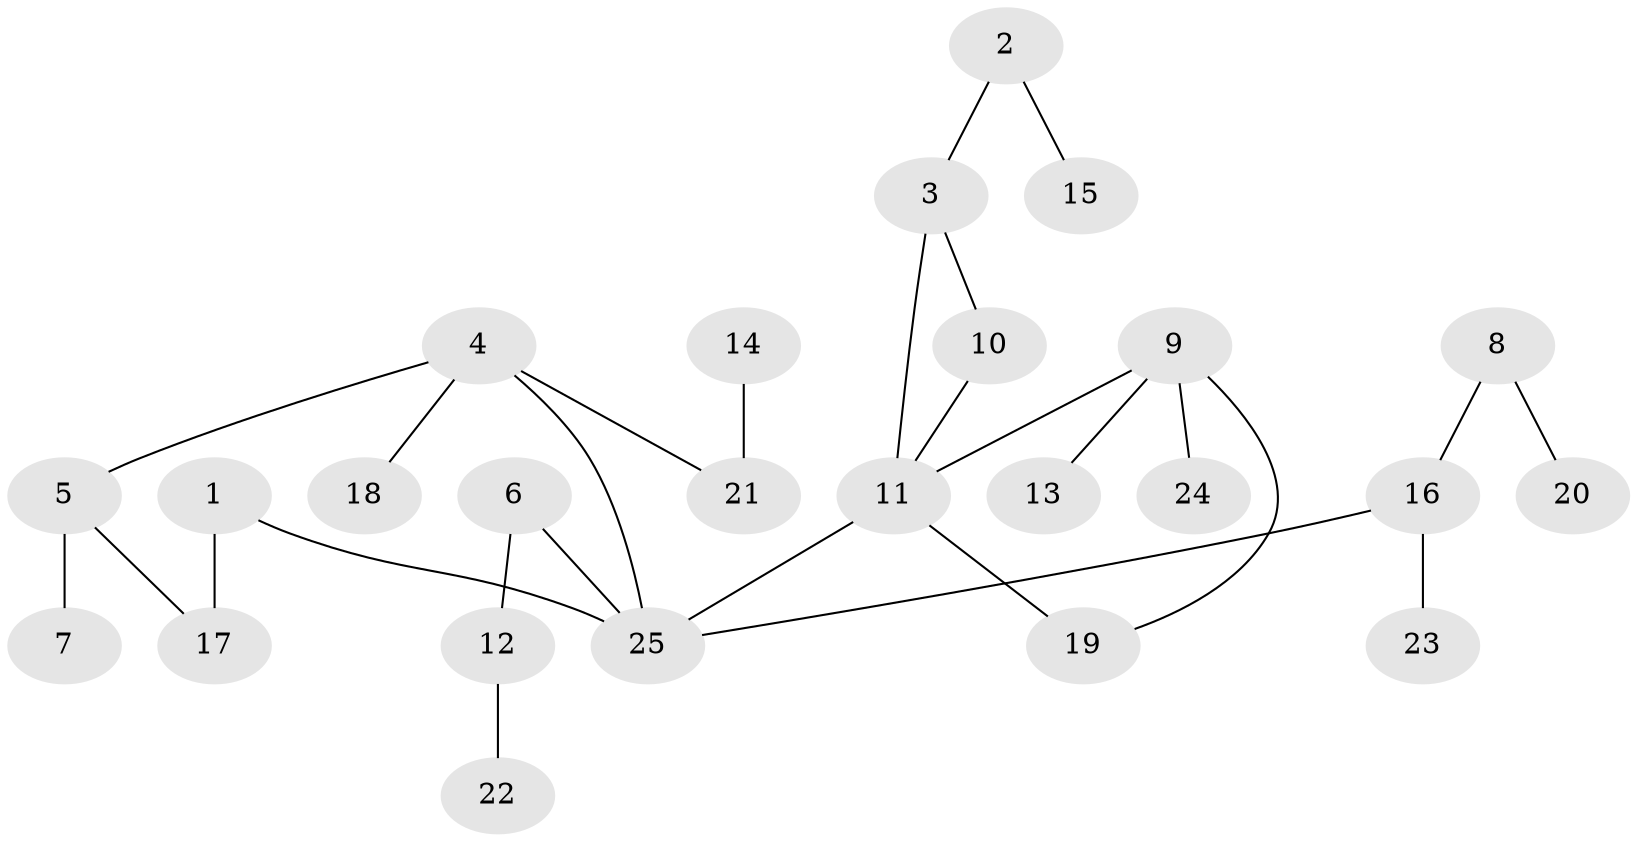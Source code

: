 // original degree distribution, {7: 0.03278688524590164, 4: 0.09836065573770492, 2: 0.2459016393442623, 3: 0.16393442622950818, 1: 0.45901639344262296}
// Generated by graph-tools (version 1.1) at 2025/36/03/04/25 23:36:12]
// undirected, 25 vertices, 27 edges
graph export_dot {
  node [color=gray90,style=filled];
  1;
  2;
  3;
  4;
  5;
  6;
  7;
  8;
  9;
  10;
  11;
  12;
  13;
  14;
  15;
  16;
  17;
  18;
  19;
  20;
  21;
  22;
  23;
  24;
  25;
  1 -- 17 [weight=1.0];
  1 -- 25 [weight=1.0];
  2 -- 3 [weight=1.0];
  2 -- 15 [weight=1.0];
  3 -- 10 [weight=1.0];
  3 -- 11 [weight=1.0];
  4 -- 5 [weight=1.0];
  4 -- 18 [weight=1.0];
  4 -- 21 [weight=1.0];
  4 -- 25 [weight=1.0];
  5 -- 7 [weight=1.0];
  5 -- 17 [weight=1.0];
  6 -- 12 [weight=1.0];
  6 -- 25 [weight=1.0];
  8 -- 16 [weight=1.0];
  8 -- 20 [weight=1.0];
  9 -- 11 [weight=1.0];
  9 -- 13 [weight=1.0];
  9 -- 19 [weight=1.0];
  9 -- 24 [weight=1.0];
  10 -- 11 [weight=1.0];
  11 -- 19 [weight=1.0];
  11 -- 25 [weight=1.0];
  12 -- 22 [weight=1.0];
  14 -- 21 [weight=1.0];
  16 -- 23 [weight=1.0];
  16 -- 25 [weight=1.0];
}
